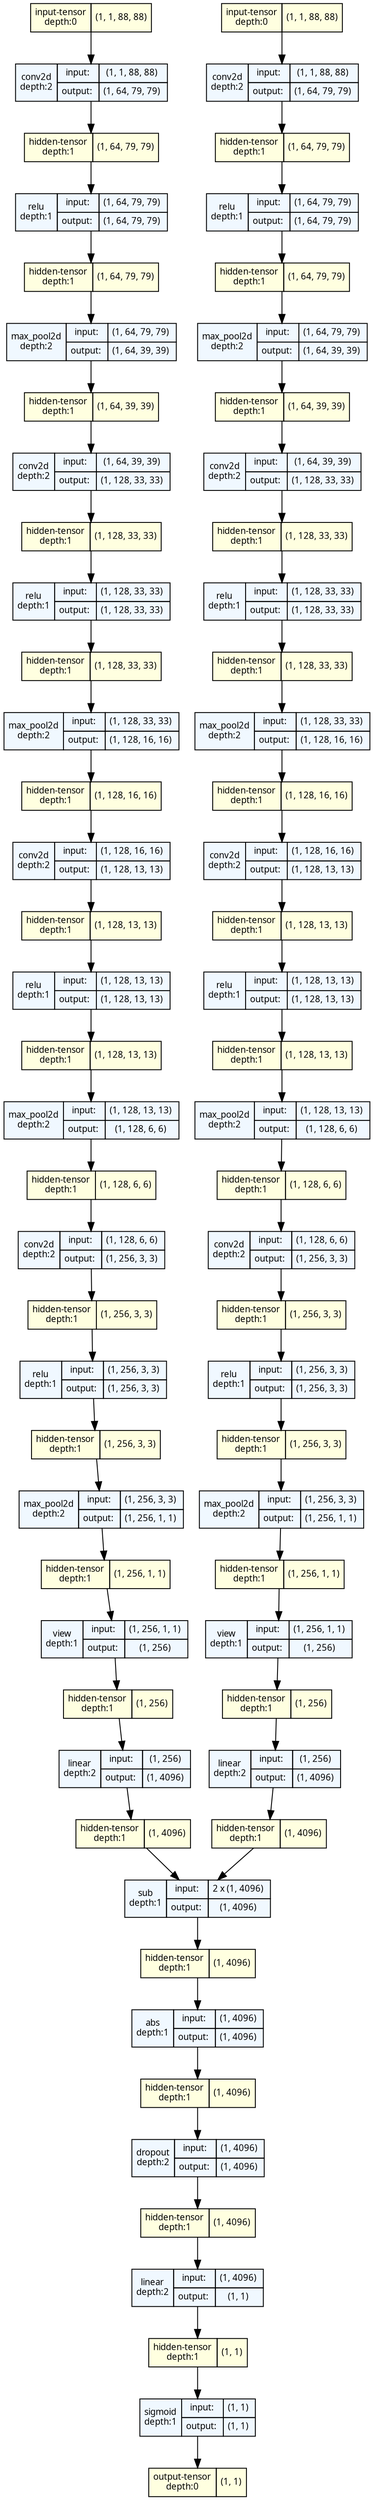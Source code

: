 strict digraph SiameseNets {
	graph [ordering=in size="40.5,40.5"]
	node [align=left fontname="Linux libertine" fontsize=10 height=0.2 margin=0 ranksep=0.1 shape=plaintext style=filled]
	edge [fontsize=10]
	0 [label=<
                    <TABLE BORDER="0" CELLBORDER="1"
                    CELLSPACING="0" CELLPADDING="4">
                        <TR><TD>input-tensor<BR/>depth:0</TD><TD>(1, 1, 88, 88)</TD></TR>
                    </TABLE>> fillcolor=lightyellow]
	1 [label=<
                    <TABLE BORDER="0" CELLBORDER="1"
                    CELLSPACING="0" CELLPADDING="4">
                        <TR><TD>input-tensor<BR/>depth:0</TD><TD>(1, 1, 88, 88)</TD></TR>
                    </TABLE>> fillcolor=lightyellow]
	2 [label=<
                    <TABLE BORDER="0" CELLBORDER="1"
                    CELLSPACING="0" CELLPADDING="4">
                    <TR>
                        <TD ROWSPAN="2">conv2d<BR/>depth:2</TD>
                        <TD COLSPAN="2">input:</TD>
                        <TD COLSPAN="2">(1, 1, 88, 88) </TD>
                    </TR>
                    <TR>
                        <TD COLSPAN="2">output: </TD>
                        <TD COLSPAN="2">(1, 64, 79, 79) </TD>
                    </TR>
                    </TABLE>> fillcolor=aliceblue]
	3 [label=<
                    <TABLE BORDER="0" CELLBORDER="1"
                    CELLSPACING="0" CELLPADDING="4">
                        <TR><TD>hidden-tensor<BR/>depth:1</TD><TD>(1, 64, 79, 79)</TD></TR>
                    </TABLE>> fillcolor=lightyellow]
	4 [label=<
                    <TABLE BORDER="0" CELLBORDER="1"
                    CELLSPACING="0" CELLPADDING="4">
                    <TR>
                        <TD ROWSPAN="2">relu<BR/>depth:1</TD>
                        <TD COLSPAN="2">input:</TD>
                        <TD COLSPAN="2">(1, 64, 79, 79) </TD>
                    </TR>
                    <TR>
                        <TD COLSPAN="2">output: </TD>
                        <TD COLSPAN="2">(1, 64, 79, 79) </TD>
                    </TR>
                    </TABLE>> fillcolor=aliceblue]
	5 [label=<
                    <TABLE BORDER="0" CELLBORDER="1"
                    CELLSPACING="0" CELLPADDING="4">
                        <TR><TD>hidden-tensor<BR/>depth:1</TD><TD>(1, 64, 79, 79)</TD></TR>
                    </TABLE>> fillcolor=lightyellow]
	6 [label=<
                    <TABLE BORDER="0" CELLBORDER="1"
                    CELLSPACING="0" CELLPADDING="4">
                    <TR>
                        <TD ROWSPAN="2">max_pool2d<BR/>depth:2</TD>
                        <TD COLSPAN="2">input:</TD>
                        <TD COLSPAN="2">(1, 64, 79, 79) </TD>
                    </TR>
                    <TR>
                        <TD COLSPAN="2">output: </TD>
                        <TD COLSPAN="2">(1, 64, 39, 39) </TD>
                    </TR>
                    </TABLE>> fillcolor=aliceblue]
	7 [label=<
                    <TABLE BORDER="0" CELLBORDER="1"
                    CELLSPACING="0" CELLPADDING="4">
                        <TR><TD>hidden-tensor<BR/>depth:1</TD><TD>(1, 64, 39, 39)</TD></TR>
                    </TABLE>> fillcolor=lightyellow]
	8 [label=<
                    <TABLE BORDER="0" CELLBORDER="1"
                    CELLSPACING="0" CELLPADDING="4">
                    <TR>
                        <TD ROWSPAN="2">conv2d<BR/>depth:2</TD>
                        <TD COLSPAN="2">input:</TD>
                        <TD COLSPAN="2">(1, 64, 39, 39) </TD>
                    </TR>
                    <TR>
                        <TD COLSPAN="2">output: </TD>
                        <TD COLSPAN="2">(1, 128, 33, 33) </TD>
                    </TR>
                    </TABLE>> fillcolor=aliceblue]
	9 [label=<
                    <TABLE BORDER="0" CELLBORDER="1"
                    CELLSPACING="0" CELLPADDING="4">
                        <TR><TD>hidden-tensor<BR/>depth:1</TD><TD>(1, 128, 33, 33)</TD></TR>
                    </TABLE>> fillcolor=lightyellow]
	10 [label=<
                    <TABLE BORDER="0" CELLBORDER="1"
                    CELLSPACING="0" CELLPADDING="4">
                    <TR>
                        <TD ROWSPAN="2">relu<BR/>depth:1</TD>
                        <TD COLSPAN="2">input:</TD>
                        <TD COLSPAN="2">(1, 128, 33, 33) </TD>
                    </TR>
                    <TR>
                        <TD COLSPAN="2">output: </TD>
                        <TD COLSPAN="2">(1, 128, 33, 33) </TD>
                    </TR>
                    </TABLE>> fillcolor=aliceblue]
	11 [label=<
                    <TABLE BORDER="0" CELLBORDER="1"
                    CELLSPACING="0" CELLPADDING="4">
                        <TR><TD>hidden-tensor<BR/>depth:1</TD><TD>(1, 128, 33, 33)</TD></TR>
                    </TABLE>> fillcolor=lightyellow]
	12 [label=<
                    <TABLE BORDER="0" CELLBORDER="1"
                    CELLSPACING="0" CELLPADDING="4">
                    <TR>
                        <TD ROWSPAN="2">max_pool2d<BR/>depth:2</TD>
                        <TD COLSPAN="2">input:</TD>
                        <TD COLSPAN="2">(1, 128, 33, 33) </TD>
                    </TR>
                    <TR>
                        <TD COLSPAN="2">output: </TD>
                        <TD COLSPAN="2">(1, 128, 16, 16) </TD>
                    </TR>
                    </TABLE>> fillcolor=aliceblue]
	13 [label=<
                    <TABLE BORDER="0" CELLBORDER="1"
                    CELLSPACING="0" CELLPADDING="4">
                        <TR><TD>hidden-tensor<BR/>depth:1</TD><TD>(1, 128, 16, 16)</TD></TR>
                    </TABLE>> fillcolor=lightyellow]
	14 [label=<
                    <TABLE BORDER="0" CELLBORDER="1"
                    CELLSPACING="0" CELLPADDING="4">
                    <TR>
                        <TD ROWSPAN="2">conv2d<BR/>depth:2</TD>
                        <TD COLSPAN="2">input:</TD>
                        <TD COLSPAN="2">(1, 128, 16, 16) </TD>
                    </TR>
                    <TR>
                        <TD COLSPAN="2">output: </TD>
                        <TD COLSPAN="2">(1, 128, 13, 13) </TD>
                    </TR>
                    </TABLE>> fillcolor=aliceblue]
	15 [label=<
                    <TABLE BORDER="0" CELLBORDER="1"
                    CELLSPACING="0" CELLPADDING="4">
                        <TR><TD>hidden-tensor<BR/>depth:1</TD><TD>(1, 128, 13, 13)</TD></TR>
                    </TABLE>> fillcolor=lightyellow]
	16 [label=<
                    <TABLE BORDER="0" CELLBORDER="1"
                    CELLSPACING="0" CELLPADDING="4">
                    <TR>
                        <TD ROWSPAN="2">relu<BR/>depth:1</TD>
                        <TD COLSPAN="2">input:</TD>
                        <TD COLSPAN="2">(1, 128, 13, 13) </TD>
                    </TR>
                    <TR>
                        <TD COLSPAN="2">output: </TD>
                        <TD COLSPAN="2">(1, 128, 13, 13) </TD>
                    </TR>
                    </TABLE>> fillcolor=aliceblue]
	17 [label=<
                    <TABLE BORDER="0" CELLBORDER="1"
                    CELLSPACING="0" CELLPADDING="4">
                        <TR><TD>hidden-tensor<BR/>depth:1</TD><TD>(1, 128, 13, 13)</TD></TR>
                    </TABLE>> fillcolor=lightyellow]
	18 [label=<
                    <TABLE BORDER="0" CELLBORDER="1"
                    CELLSPACING="0" CELLPADDING="4">
                    <TR>
                        <TD ROWSPAN="2">max_pool2d<BR/>depth:2</TD>
                        <TD COLSPAN="2">input:</TD>
                        <TD COLSPAN="2">(1, 128, 13, 13) </TD>
                    </TR>
                    <TR>
                        <TD COLSPAN="2">output: </TD>
                        <TD COLSPAN="2">(1, 128, 6, 6) </TD>
                    </TR>
                    </TABLE>> fillcolor=aliceblue]
	19 [label=<
                    <TABLE BORDER="0" CELLBORDER="1"
                    CELLSPACING="0" CELLPADDING="4">
                        <TR><TD>hidden-tensor<BR/>depth:1</TD><TD>(1, 128, 6, 6)</TD></TR>
                    </TABLE>> fillcolor=lightyellow]
	20 [label=<
                    <TABLE BORDER="0" CELLBORDER="1"
                    CELLSPACING="0" CELLPADDING="4">
                    <TR>
                        <TD ROWSPAN="2">conv2d<BR/>depth:2</TD>
                        <TD COLSPAN="2">input:</TD>
                        <TD COLSPAN="2">(1, 128, 6, 6) </TD>
                    </TR>
                    <TR>
                        <TD COLSPAN="2">output: </TD>
                        <TD COLSPAN="2">(1, 256, 3, 3) </TD>
                    </TR>
                    </TABLE>> fillcolor=aliceblue]
	21 [label=<
                    <TABLE BORDER="0" CELLBORDER="1"
                    CELLSPACING="0" CELLPADDING="4">
                        <TR><TD>hidden-tensor<BR/>depth:1</TD><TD>(1, 256, 3, 3)</TD></TR>
                    </TABLE>> fillcolor=lightyellow]
	22 [label=<
                    <TABLE BORDER="0" CELLBORDER="1"
                    CELLSPACING="0" CELLPADDING="4">
                    <TR>
                        <TD ROWSPAN="2">relu<BR/>depth:1</TD>
                        <TD COLSPAN="2">input:</TD>
                        <TD COLSPAN="2">(1, 256, 3, 3) </TD>
                    </TR>
                    <TR>
                        <TD COLSPAN="2">output: </TD>
                        <TD COLSPAN="2">(1, 256, 3, 3) </TD>
                    </TR>
                    </TABLE>> fillcolor=aliceblue]
	23 [label=<
                    <TABLE BORDER="0" CELLBORDER="1"
                    CELLSPACING="0" CELLPADDING="4">
                        <TR><TD>hidden-tensor<BR/>depth:1</TD><TD>(1, 256, 3, 3)</TD></TR>
                    </TABLE>> fillcolor=lightyellow]
	24 [label=<
                    <TABLE BORDER="0" CELLBORDER="1"
                    CELLSPACING="0" CELLPADDING="4">
                    <TR>
                        <TD ROWSPAN="2">max_pool2d<BR/>depth:2</TD>
                        <TD COLSPAN="2">input:</TD>
                        <TD COLSPAN="2">(1, 256, 3, 3) </TD>
                    </TR>
                    <TR>
                        <TD COLSPAN="2">output: </TD>
                        <TD COLSPAN="2">(1, 256, 1, 1) </TD>
                    </TR>
                    </TABLE>> fillcolor=aliceblue]
	25 [label=<
                    <TABLE BORDER="0" CELLBORDER="1"
                    CELLSPACING="0" CELLPADDING="4">
                        <TR><TD>hidden-tensor<BR/>depth:1</TD><TD>(1, 256, 1, 1)</TD></TR>
                    </TABLE>> fillcolor=lightyellow]
	26 [label=<
                    <TABLE BORDER="0" CELLBORDER="1"
                    CELLSPACING="0" CELLPADDING="4">
                    <TR>
                        <TD ROWSPAN="2">conv2d<BR/>depth:2</TD>
                        <TD COLSPAN="2">input:</TD>
                        <TD COLSPAN="2">(1, 1, 88, 88) </TD>
                    </TR>
                    <TR>
                        <TD COLSPAN="2">output: </TD>
                        <TD COLSPAN="2">(1, 64, 79, 79) </TD>
                    </TR>
                    </TABLE>> fillcolor=aliceblue]
	27 [label=<
                    <TABLE BORDER="0" CELLBORDER="1"
                    CELLSPACING="0" CELLPADDING="4">
                        <TR><TD>hidden-tensor<BR/>depth:1</TD><TD>(1, 64, 79, 79)</TD></TR>
                    </TABLE>> fillcolor=lightyellow]
	28 [label=<
                    <TABLE BORDER="0" CELLBORDER="1"
                    CELLSPACING="0" CELLPADDING="4">
                    <TR>
                        <TD ROWSPAN="2">relu<BR/>depth:1</TD>
                        <TD COLSPAN="2">input:</TD>
                        <TD COLSPAN="2">(1, 64, 79, 79) </TD>
                    </TR>
                    <TR>
                        <TD COLSPAN="2">output: </TD>
                        <TD COLSPAN="2">(1, 64, 79, 79) </TD>
                    </TR>
                    </TABLE>> fillcolor=aliceblue]
	29 [label=<
                    <TABLE BORDER="0" CELLBORDER="1"
                    CELLSPACING="0" CELLPADDING="4">
                        <TR><TD>hidden-tensor<BR/>depth:1</TD><TD>(1, 64, 79, 79)</TD></TR>
                    </TABLE>> fillcolor=lightyellow]
	30 [label=<
                    <TABLE BORDER="0" CELLBORDER="1"
                    CELLSPACING="0" CELLPADDING="4">
                    <TR>
                        <TD ROWSPAN="2">max_pool2d<BR/>depth:2</TD>
                        <TD COLSPAN="2">input:</TD>
                        <TD COLSPAN="2">(1, 64, 79, 79) </TD>
                    </TR>
                    <TR>
                        <TD COLSPAN="2">output: </TD>
                        <TD COLSPAN="2">(1, 64, 39, 39) </TD>
                    </TR>
                    </TABLE>> fillcolor=aliceblue]
	31 [label=<
                    <TABLE BORDER="0" CELLBORDER="1"
                    CELLSPACING="0" CELLPADDING="4">
                        <TR><TD>hidden-tensor<BR/>depth:1</TD><TD>(1, 64, 39, 39)</TD></TR>
                    </TABLE>> fillcolor=lightyellow]
	32 [label=<
                    <TABLE BORDER="0" CELLBORDER="1"
                    CELLSPACING="0" CELLPADDING="4">
                    <TR>
                        <TD ROWSPAN="2">conv2d<BR/>depth:2</TD>
                        <TD COLSPAN="2">input:</TD>
                        <TD COLSPAN="2">(1, 64, 39, 39) </TD>
                    </TR>
                    <TR>
                        <TD COLSPAN="2">output: </TD>
                        <TD COLSPAN="2">(1, 128, 33, 33) </TD>
                    </TR>
                    </TABLE>> fillcolor=aliceblue]
	33 [label=<
                    <TABLE BORDER="0" CELLBORDER="1"
                    CELLSPACING="0" CELLPADDING="4">
                        <TR><TD>hidden-tensor<BR/>depth:1</TD><TD>(1, 128, 33, 33)</TD></TR>
                    </TABLE>> fillcolor=lightyellow]
	34 [label=<
                    <TABLE BORDER="0" CELLBORDER="1"
                    CELLSPACING="0" CELLPADDING="4">
                    <TR>
                        <TD ROWSPAN="2">relu<BR/>depth:1</TD>
                        <TD COLSPAN="2">input:</TD>
                        <TD COLSPAN="2">(1, 128, 33, 33) </TD>
                    </TR>
                    <TR>
                        <TD COLSPAN="2">output: </TD>
                        <TD COLSPAN="2">(1, 128, 33, 33) </TD>
                    </TR>
                    </TABLE>> fillcolor=aliceblue]
	35 [label=<
                    <TABLE BORDER="0" CELLBORDER="1"
                    CELLSPACING="0" CELLPADDING="4">
                        <TR><TD>hidden-tensor<BR/>depth:1</TD><TD>(1, 128, 33, 33)</TD></TR>
                    </TABLE>> fillcolor=lightyellow]
	36 [label=<
                    <TABLE BORDER="0" CELLBORDER="1"
                    CELLSPACING="0" CELLPADDING="4">
                    <TR>
                        <TD ROWSPAN="2">max_pool2d<BR/>depth:2</TD>
                        <TD COLSPAN="2">input:</TD>
                        <TD COLSPAN="2">(1, 128, 33, 33) </TD>
                    </TR>
                    <TR>
                        <TD COLSPAN="2">output: </TD>
                        <TD COLSPAN="2">(1, 128, 16, 16) </TD>
                    </TR>
                    </TABLE>> fillcolor=aliceblue]
	37 [label=<
                    <TABLE BORDER="0" CELLBORDER="1"
                    CELLSPACING="0" CELLPADDING="4">
                        <TR><TD>hidden-tensor<BR/>depth:1</TD><TD>(1, 128, 16, 16)</TD></TR>
                    </TABLE>> fillcolor=lightyellow]
	38 [label=<
                    <TABLE BORDER="0" CELLBORDER="1"
                    CELLSPACING="0" CELLPADDING="4">
                    <TR>
                        <TD ROWSPAN="2">conv2d<BR/>depth:2</TD>
                        <TD COLSPAN="2">input:</TD>
                        <TD COLSPAN="2">(1, 128, 16, 16) </TD>
                    </TR>
                    <TR>
                        <TD COLSPAN="2">output: </TD>
                        <TD COLSPAN="2">(1, 128, 13, 13) </TD>
                    </TR>
                    </TABLE>> fillcolor=aliceblue]
	39 [label=<
                    <TABLE BORDER="0" CELLBORDER="1"
                    CELLSPACING="0" CELLPADDING="4">
                        <TR><TD>hidden-tensor<BR/>depth:1</TD><TD>(1, 128, 13, 13)</TD></TR>
                    </TABLE>> fillcolor=lightyellow]
	40 [label=<
                    <TABLE BORDER="0" CELLBORDER="1"
                    CELLSPACING="0" CELLPADDING="4">
                    <TR>
                        <TD ROWSPAN="2">relu<BR/>depth:1</TD>
                        <TD COLSPAN="2">input:</TD>
                        <TD COLSPAN="2">(1, 128, 13, 13) </TD>
                    </TR>
                    <TR>
                        <TD COLSPAN="2">output: </TD>
                        <TD COLSPAN="2">(1, 128, 13, 13) </TD>
                    </TR>
                    </TABLE>> fillcolor=aliceblue]
	41 [label=<
                    <TABLE BORDER="0" CELLBORDER="1"
                    CELLSPACING="0" CELLPADDING="4">
                        <TR><TD>hidden-tensor<BR/>depth:1</TD><TD>(1, 128, 13, 13)</TD></TR>
                    </TABLE>> fillcolor=lightyellow]
	42 [label=<
                    <TABLE BORDER="0" CELLBORDER="1"
                    CELLSPACING="0" CELLPADDING="4">
                    <TR>
                        <TD ROWSPAN="2">max_pool2d<BR/>depth:2</TD>
                        <TD COLSPAN="2">input:</TD>
                        <TD COLSPAN="2">(1, 128, 13, 13) </TD>
                    </TR>
                    <TR>
                        <TD COLSPAN="2">output: </TD>
                        <TD COLSPAN="2">(1, 128, 6, 6) </TD>
                    </TR>
                    </TABLE>> fillcolor=aliceblue]
	43 [label=<
                    <TABLE BORDER="0" CELLBORDER="1"
                    CELLSPACING="0" CELLPADDING="4">
                        <TR><TD>hidden-tensor<BR/>depth:1</TD><TD>(1, 128, 6, 6)</TD></TR>
                    </TABLE>> fillcolor=lightyellow]
	44 [label=<
                    <TABLE BORDER="0" CELLBORDER="1"
                    CELLSPACING="0" CELLPADDING="4">
                    <TR>
                        <TD ROWSPAN="2">conv2d<BR/>depth:2</TD>
                        <TD COLSPAN="2">input:</TD>
                        <TD COLSPAN="2">(1, 128, 6, 6) </TD>
                    </TR>
                    <TR>
                        <TD COLSPAN="2">output: </TD>
                        <TD COLSPAN="2">(1, 256, 3, 3) </TD>
                    </TR>
                    </TABLE>> fillcolor=aliceblue]
	45 [label=<
                    <TABLE BORDER="0" CELLBORDER="1"
                    CELLSPACING="0" CELLPADDING="4">
                        <TR><TD>hidden-tensor<BR/>depth:1</TD><TD>(1, 256, 3, 3)</TD></TR>
                    </TABLE>> fillcolor=lightyellow]
	46 [label=<
                    <TABLE BORDER="0" CELLBORDER="1"
                    CELLSPACING="0" CELLPADDING="4">
                    <TR>
                        <TD ROWSPAN="2">relu<BR/>depth:1</TD>
                        <TD COLSPAN="2">input:</TD>
                        <TD COLSPAN="2">(1, 256, 3, 3) </TD>
                    </TR>
                    <TR>
                        <TD COLSPAN="2">output: </TD>
                        <TD COLSPAN="2">(1, 256, 3, 3) </TD>
                    </TR>
                    </TABLE>> fillcolor=aliceblue]
	47 [label=<
                    <TABLE BORDER="0" CELLBORDER="1"
                    CELLSPACING="0" CELLPADDING="4">
                        <TR><TD>hidden-tensor<BR/>depth:1</TD><TD>(1, 256, 3, 3)</TD></TR>
                    </TABLE>> fillcolor=lightyellow]
	48 [label=<
                    <TABLE BORDER="0" CELLBORDER="1"
                    CELLSPACING="0" CELLPADDING="4">
                    <TR>
                        <TD ROWSPAN="2">max_pool2d<BR/>depth:2</TD>
                        <TD COLSPAN="2">input:</TD>
                        <TD COLSPAN="2">(1, 256, 3, 3) </TD>
                    </TR>
                    <TR>
                        <TD COLSPAN="2">output: </TD>
                        <TD COLSPAN="2">(1, 256, 1, 1) </TD>
                    </TR>
                    </TABLE>> fillcolor=aliceblue]
	49 [label=<
                    <TABLE BORDER="0" CELLBORDER="1"
                    CELLSPACING="0" CELLPADDING="4">
                        <TR><TD>hidden-tensor<BR/>depth:1</TD><TD>(1, 256, 1, 1)</TD></TR>
                    </TABLE>> fillcolor=lightyellow]
	50 [label=<
                    <TABLE BORDER="0" CELLBORDER="1"
                    CELLSPACING="0" CELLPADDING="4">
                    <TR>
                        <TD ROWSPAN="2">view<BR/>depth:1</TD>
                        <TD COLSPAN="2">input:</TD>
                        <TD COLSPAN="2">(1, 256, 1, 1) </TD>
                    </TR>
                    <TR>
                        <TD COLSPAN="2">output: </TD>
                        <TD COLSPAN="2">(1, 256) </TD>
                    </TR>
                    </TABLE>> fillcolor=aliceblue]
	51 [label=<
                    <TABLE BORDER="0" CELLBORDER="1"
                    CELLSPACING="0" CELLPADDING="4">
                        <TR><TD>hidden-tensor<BR/>depth:1</TD><TD>(1, 256)</TD></TR>
                    </TABLE>> fillcolor=lightyellow]
	52 [label=<
                    <TABLE BORDER="0" CELLBORDER="1"
                    CELLSPACING="0" CELLPADDING="4">
                    <TR>
                        <TD ROWSPAN="2">view<BR/>depth:1</TD>
                        <TD COLSPAN="2">input:</TD>
                        <TD COLSPAN="2">(1, 256, 1, 1) </TD>
                    </TR>
                    <TR>
                        <TD COLSPAN="2">output: </TD>
                        <TD COLSPAN="2">(1, 256) </TD>
                    </TR>
                    </TABLE>> fillcolor=aliceblue]
	53 [label=<
                    <TABLE BORDER="0" CELLBORDER="1"
                    CELLSPACING="0" CELLPADDING="4">
                        <TR><TD>hidden-tensor<BR/>depth:1</TD><TD>(1, 256)</TD></TR>
                    </TABLE>> fillcolor=lightyellow]
	54 [label=<
                    <TABLE BORDER="0" CELLBORDER="1"
                    CELLSPACING="0" CELLPADDING="4">
                    <TR>
                        <TD ROWSPAN="2">linear<BR/>depth:2</TD>
                        <TD COLSPAN="2">input:</TD>
                        <TD COLSPAN="2">(1, 256) </TD>
                    </TR>
                    <TR>
                        <TD COLSPAN="2">output: </TD>
                        <TD COLSPAN="2">(1, 4096) </TD>
                    </TR>
                    </TABLE>> fillcolor=aliceblue]
	55 [label=<
                    <TABLE BORDER="0" CELLBORDER="1"
                    CELLSPACING="0" CELLPADDING="4">
                        <TR><TD>hidden-tensor<BR/>depth:1</TD><TD>(1, 4096)</TD></TR>
                    </TABLE>> fillcolor=lightyellow]
	56 [label=<
                    <TABLE BORDER="0" CELLBORDER="1"
                    CELLSPACING="0" CELLPADDING="4">
                    <TR>
                        <TD ROWSPAN="2">linear<BR/>depth:2</TD>
                        <TD COLSPAN="2">input:</TD>
                        <TD COLSPAN="2">(1, 256) </TD>
                    </TR>
                    <TR>
                        <TD COLSPAN="2">output: </TD>
                        <TD COLSPAN="2">(1, 4096) </TD>
                    </TR>
                    </TABLE>> fillcolor=aliceblue]
	57 [label=<
                    <TABLE BORDER="0" CELLBORDER="1"
                    CELLSPACING="0" CELLPADDING="4">
                        <TR><TD>hidden-tensor<BR/>depth:1</TD><TD>(1, 4096)</TD></TR>
                    </TABLE>> fillcolor=lightyellow]
	58 [label=<
                    <TABLE BORDER="0" CELLBORDER="1"
                    CELLSPACING="0" CELLPADDING="4">
                    <TR>
                        <TD ROWSPAN="2">sub<BR/>depth:1</TD>
                        <TD COLSPAN="2">input:</TD>
                        <TD COLSPAN="2">2 x (1, 4096) </TD>
                    </TR>
                    <TR>
                        <TD COLSPAN="2">output: </TD>
                        <TD COLSPAN="2">(1, 4096) </TD>
                    </TR>
                    </TABLE>> fillcolor=aliceblue]
	59 [label=<
                    <TABLE BORDER="0" CELLBORDER="1"
                    CELLSPACING="0" CELLPADDING="4">
                        <TR><TD>hidden-tensor<BR/>depth:1</TD><TD>(1, 4096)</TD></TR>
                    </TABLE>> fillcolor=lightyellow]
	60 [label=<
                    <TABLE BORDER="0" CELLBORDER="1"
                    CELLSPACING="0" CELLPADDING="4">
                    <TR>
                        <TD ROWSPAN="2">abs<BR/>depth:1</TD>
                        <TD COLSPAN="2">input:</TD>
                        <TD COLSPAN="2">(1, 4096) </TD>
                    </TR>
                    <TR>
                        <TD COLSPAN="2">output: </TD>
                        <TD COLSPAN="2">(1, 4096) </TD>
                    </TR>
                    </TABLE>> fillcolor=aliceblue]
	61 [label=<
                    <TABLE BORDER="0" CELLBORDER="1"
                    CELLSPACING="0" CELLPADDING="4">
                        <TR><TD>hidden-tensor<BR/>depth:1</TD><TD>(1, 4096)</TD></TR>
                    </TABLE>> fillcolor=lightyellow]
	62 [label=<
                    <TABLE BORDER="0" CELLBORDER="1"
                    CELLSPACING="0" CELLPADDING="4">
                    <TR>
                        <TD ROWSPAN="2">dropout<BR/>depth:2</TD>
                        <TD COLSPAN="2">input:</TD>
                        <TD COLSPAN="2">(1, 4096) </TD>
                    </TR>
                    <TR>
                        <TD COLSPAN="2">output: </TD>
                        <TD COLSPAN="2">(1, 4096) </TD>
                    </TR>
                    </TABLE>> fillcolor=aliceblue]
	63 [label=<
                    <TABLE BORDER="0" CELLBORDER="1"
                    CELLSPACING="0" CELLPADDING="4">
                        <TR><TD>hidden-tensor<BR/>depth:1</TD><TD>(1, 4096)</TD></TR>
                    </TABLE>> fillcolor=lightyellow]
	64 [label=<
                    <TABLE BORDER="0" CELLBORDER="1"
                    CELLSPACING="0" CELLPADDING="4">
                    <TR>
                        <TD ROWSPAN="2">linear<BR/>depth:2</TD>
                        <TD COLSPAN="2">input:</TD>
                        <TD COLSPAN="2">(1, 4096) </TD>
                    </TR>
                    <TR>
                        <TD COLSPAN="2">output: </TD>
                        <TD COLSPAN="2">(1, 1) </TD>
                    </TR>
                    </TABLE>> fillcolor=aliceblue]
	65 [label=<
                    <TABLE BORDER="0" CELLBORDER="1"
                    CELLSPACING="0" CELLPADDING="4">
                        <TR><TD>hidden-tensor<BR/>depth:1</TD><TD>(1, 1)</TD></TR>
                    </TABLE>> fillcolor=lightyellow]
	66 [label=<
                    <TABLE BORDER="0" CELLBORDER="1"
                    CELLSPACING="0" CELLPADDING="4">
                    <TR>
                        <TD ROWSPAN="2">sigmoid<BR/>depth:1</TD>
                        <TD COLSPAN="2">input:</TD>
                        <TD COLSPAN="2">(1, 1) </TD>
                    </TR>
                    <TR>
                        <TD COLSPAN="2">output: </TD>
                        <TD COLSPAN="2">(1, 1) </TD>
                    </TR>
                    </TABLE>> fillcolor=aliceblue]
	67 [label=<
                    <TABLE BORDER="0" CELLBORDER="1"
                    CELLSPACING="0" CELLPADDING="4">
                        <TR><TD>output-tensor<BR/>depth:0</TD><TD>(1, 1)</TD></TR>
                    </TABLE>> fillcolor=lightyellow]
	0 -> 2
	3 -> 4
	2 -> 3
	4 -> 5
	5 -> 6
	6 -> 7
	7 -> 8
	9 -> 10
	8 -> 9
	10 -> 11
	11 -> 12
	12 -> 13
	13 -> 14
	15 -> 16
	14 -> 15
	16 -> 17
	17 -> 18
	18 -> 19
	19 -> 20
	21 -> 22
	20 -> 21
	22 -> 23
	23 -> 24
	25 -> 50
	24 -> 25
	1 -> 26
	27 -> 28
	26 -> 27
	28 -> 29
	29 -> 30
	30 -> 31
	31 -> 32
	33 -> 34
	32 -> 33
	34 -> 35
	35 -> 36
	36 -> 37
	37 -> 38
	39 -> 40
	38 -> 39
	40 -> 41
	41 -> 42
	42 -> 43
	43 -> 44
	45 -> 46
	44 -> 45
	46 -> 47
	47 -> 48
	49 -> 52
	48 -> 49
	50 -> 51
	52 -> 53
	51 -> 54
	55 -> 58
	54 -> 55
	53 -> 56
	57 -> 58
	56 -> 57
	59 -> 60
	58 -> 59
	60 -> 61
	61 -> 62
	62 -> 63
	63 -> 64
	65 -> 66
	64 -> 65
	66 -> 67
}
